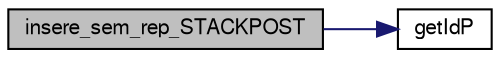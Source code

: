 digraph "insere_sem_rep_STACKPOST"
{
  edge [fontname="FreeSans",fontsize="10",labelfontname="FreeSans",labelfontsize="10"];
  node [fontname="FreeSans",fontsize="10",shape=record];
  rankdir="LR";
  Node1 [label="insere_sem_rep_STACKPOST",height=0.2,width=0.4,color="black", fillcolor="grey75", style="filled", fontcolor="black"];
  Node1 -> Node2 [color="midnightblue",fontsize="10",style="solid",fontname="FreeSans"];
  Node2 [label="getIdP",height=0.2,width=0.4,color="black", fillcolor="white", style="filled",URL="$mypost_8c.html#afa0a87d0e3edc6a72af78a5dca815fd3",tooltip="Função que obtém o Id de um post. "];
}

